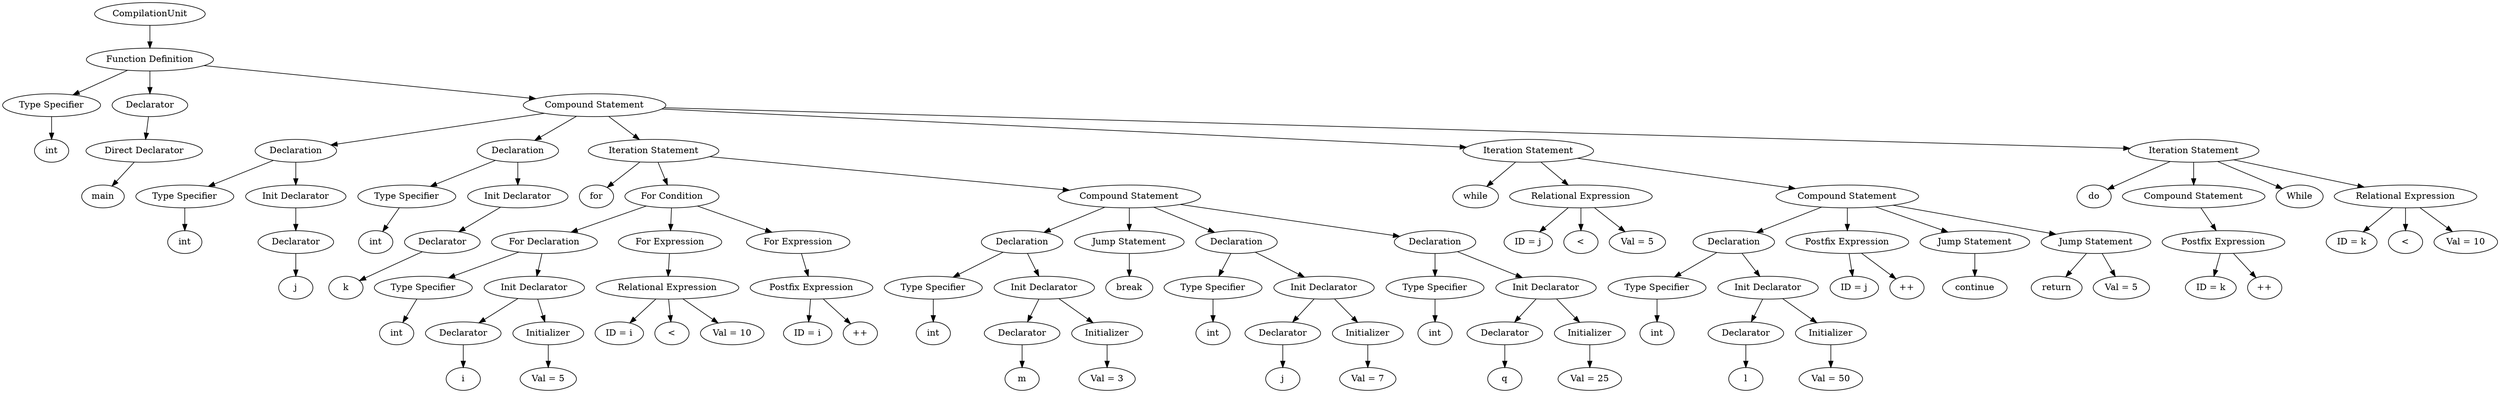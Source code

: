 digraph G {
		Q0[label="CompilationUnit"];
		Q0 -> Q1
		Q1[label="Function Definition"];
		Q1 -> Q2
		Q2[label="Type Specifier"];
		Q2 -> Q3
		Q3[label="int"];
		Q1 -> Q4
		Q4[label="Declarator"];
		Q4 -> Q5
		Q5[label="Direct Declarator"];
		Q5 -> Q6
		Q6[label="main"];
		Q1 -> Q7
		Q7[label="Compound Statement"];
		Q7 -> Q8
		Q8[label="Declaration"];
		Q8 -> Q9
		Q9[label="Type Specifier"];
		Q9 -> Q10
		Q10[label="int"];
		Q8 -> Q11
		Q11[label="Init Declarator"];
		Q11 -> Q12
		Q12[label="Declarator"];
		Q12 -> Q13
		Q13[label="j"];
		Q7 -> Q14
		Q14[label="Declaration"];
		Q14 -> Q15
		Q15[label="Type Specifier"];
		Q15 -> Q16
		Q16[label="int"];
		Q14 -> Q17
		Q17[label="Init Declarator"];
		Q17 -> Q18
		Q18[label="Declarator"];
		Q18 -> Q19
		Q19[label="k"];
		Q7 -> Q20
		Q20[label="Iteration Statement"];
		Q20 -> Q21
		Q21[label="for"];
		Q20 -> Q22
		Q22[label="For Condition"];
		Q22 -> Q23
		Q23[label="For Declaration"];
		Q23 -> Q24
		Q24[label="Type Specifier"];
		Q24 -> Q25
		Q25[label="int"];
		Q23 -> Q26
		Q26[label="Init Declarator"];
		Q26 -> Q27
		Q27[label="Declarator"];
		Q27 -> Q28
		Q28[label="i"];
		Q26 -> Q29
		Q29[label="Initializer"];
		Q29 -> Q30
		Q30[label="Val = 5"];
		Q22 -> Q31
		Q31[label="For Expression"];
		Q31 -> Q32
		Q32[label="Relational Expression"];
		Q32 -> Q33
		Q33[label="ID = i"];
		Q32 -> Q34
		Q34[label="<"];
		Q32 -> Q35
		Q35[label="Val = 10"];
		Q22 -> Q36
		Q36[label="For Expression"];
		Q36 -> Q37
		Q37[label="Postfix Expression"];
		Q37 -> Q38
		Q38[label="ID = i"];
		Q37 -> Q39
		Q39[label="++"];
		Q20 -> Q40
		Q40[label="Compound Statement"];
		Q40 -> Q41
		Q41[label="Declaration"];
		Q41 -> Q42
		Q42[label="Type Specifier"];
		Q42 -> Q43
		Q43[label="int"];
		Q41 -> Q44
		Q44[label="Init Declarator"];
		Q44 -> Q45
		Q45[label="Declarator"];
		Q45 -> Q46
		Q46[label="m"];
		Q44 -> Q47
		Q47[label="Initializer"];
		Q47 -> Q48
		Q48[label="Val = 3"];
		Q40 -> Q49
		Q49[label="Jump Statement"];
		Q49 -> Q50
		Q50[label="break"];
		Q40 -> Q51
		Q51[label="Declaration"];
		Q51 -> Q52
		Q52[label="Type Specifier"];
		Q52 -> Q53
		Q53[label="int"];
		Q51 -> Q54
		Q54[label="Init Declarator"];
		Q54 -> Q55
		Q55[label="Declarator"];
		Q55 -> Q56
		Q56[label="j"];
		Q54 -> Q57
		Q57[label="Initializer"];
		Q57 -> Q58
		Q58[label="Val = 7"];
		Q40 -> Q59
		Q59[label="Declaration"];
		Q59 -> Q60
		Q60[label="Type Specifier"];
		Q60 -> Q61
		Q61[label="int"];
		Q59 -> Q62
		Q62[label="Init Declarator"];
		Q62 -> Q63
		Q63[label="Declarator"];
		Q63 -> Q64
		Q64[label="q"];
		Q62 -> Q65
		Q65[label="Initializer"];
		Q65 -> Q66
		Q66[label="Val = 25"];
		Q7 -> Q67
		Q67[label="Iteration Statement"];
		Q67 -> Q68
		Q68[label="while"];
		Q67 -> Q69
		Q69[label="Relational Expression"];
		Q69 -> Q70
		Q70[label="ID = j"];
		Q69 -> Q71
		Q71[label="<"];
		Q69 -> Q72
		Q72[label="Val = 5"];
		Q67 -> Q73
		Q73[label="Compound Statement"];
		Q73 -> Q74
		Q74[label="Declaration"];
		Q74 -> Q75
		Q75[label="Type Specifier"];
		Q75 -> Q76
		Q76[label="int"];
		Q74 -> Q77
		Q77[label="Init Declarator"];
		Q77 -> Q78
		Q78[label="Declarator"];
		Q78 -> Q79
		Q79[label="l"];
		Q77 -> Q80
		Q80[label="Initializer"];
		Q80 -> Q81
		Q81[label="Val = 50"];
		Q73 -> Q82
		Q82[label="Postfix Expression"];
		Q82 -> Q83
		Q83[label="ID = j"];
		Q82 -> Q84
		Q84[label="++"];
		Q73 -> Q85
		Q85[label="Jump Statement"];
		Q85 -> Q86
		Q86[label="continue"];
		Q73 -> Q87
		Q87[label="Jump Statement"];
		Q87 -> Q88
		Q88[label="return"];
		Q87 -> Q89
		Q89[label="Val = 5"];
		Q7 -> Q90
		Q90[label="Iteration Statement"];
		Q90 -> Q91
		Q91[label="do"];
		Q90 -> Q92
		Q92[label="Compound Statement"];
		Q92 -> Q93
		Q93[label="Postfix Expression"];
		Q93 -> Q94
		Q94[label="ID = k"];
		Q93 -> Q95
		Q95[label="++"];
		Q90 -> Q96
		Q96[label="While"];
		Q90 -> Q97
		Q97[label="Relational Expression"];
		Q97 -> Q98
		Q98[label="ID = k"];
		Q97 -> Q99
		Q99[label="<"];
		Q97 -> Q100
		Q100[label="Val = 10"];
		
}